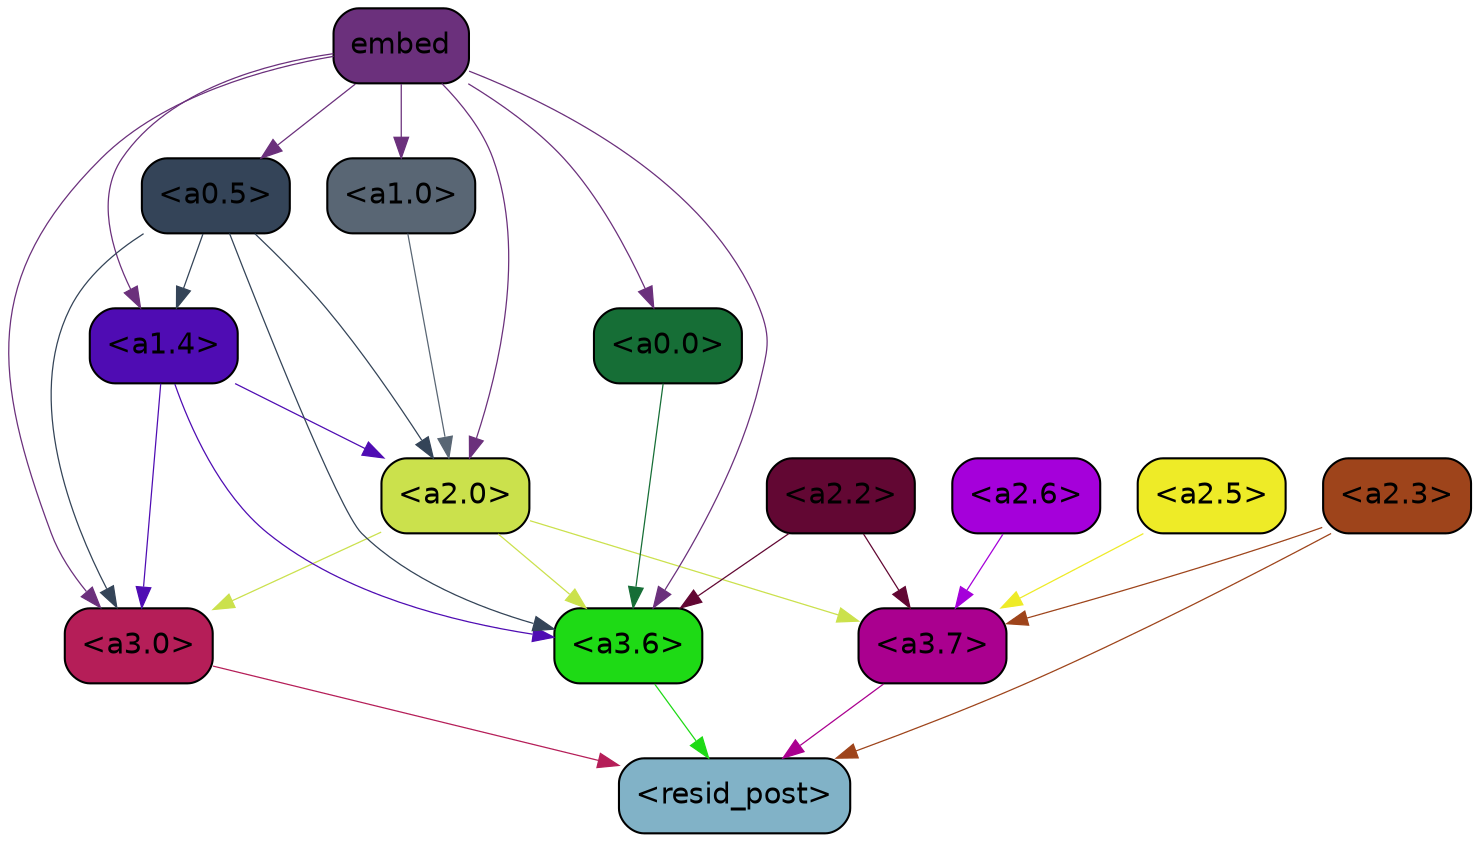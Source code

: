 strict digraph "" {
	graph [bgcolor=transparent,
		layout=dot,
		overlap=false,
		splines=true
	];
	"<a3.7>"	[color=black,
		fillcolor="#aa008f",
		fontname=Helvetica,
		shape=box,
		style="filled, rounded"];
	"<resid_post>"	[color=black,
		fillcolor="#81b2c7",
		fontname=Helvetica,
		shape=box,
		style="filled, rounded"];
	"<a3.7>" -> "<resid_post>"	[color="#aa008f",
		penwidth=0.6];
	"<a3.6>"	[color=black,
		fillcolor="#1eda15",
		fontname=Helvetica,
		shape=box,
		style="filled, rounded"];
	"<a3.6>" -> "<resid_post>"	[color="#1eda15",
		penwidth=0.6];
	"<a3.0>"	[color=black,
		fillcolor="#b51e58",
		fontname=Helvetica,
		shape=box,
		style="filled, rounded"];
	"<a3.0>" -> "<resid_post>"	[color="#b51e58",
		penwidth=0.6];
	"<a2.3>"	[color=black,
		fillcolor="#9e441b",
		fontname=Helvetica,
		shape=box,
		style="filled, rounded"];
	"<a2.3>" -> "<a3.7>"	[color="#9e441b",
		penwidth=0.6];
	"<a2.3>" -> "<resid_post>"	[color="#9e441b",
		penwidth=0.6];
	"<a2.0>"	[color=black,
		fillcolor="#cbe14c",
		fontname=Helvetica,
		shape=box,
		style="filled, rounded"];
	"<a2.0>" -> "<a3.7>"	[color="#cbe14c",
		penwidth=0.6];
	"<a2.0>" -> "<a3.6>"	[color="#cbe14c",
		penwidth=0.6];
	"<a2.0>" -> "<a3.0>"	[color="#cbe14c",
		penwidth=0.6];
	"<a1.4>"	[color=black,
		fillcolor="#4f0cb3",
		fontname=Helvetica,
		shape=box,
		style="filled, rounded"];
	"<a1.4>" -> "<a3.6>"	[color="#4f0cb3",
		penwidth=0.6];
	"<a1.4>" -> "<a3.0>"	[color="#4f0cb3",
		penwidth=0.6];
	"<a1.4>" -> "<a2.0>"	[color="#4f0cb3",
		penwidth=0.6];
	"<a2.6>"	[color=black,
		fillcolor="#a500da",
		fontname=Helvetica,
		shape=box,
		style="filled, rounded"];
	"<a2.6>" -> "<a3.7>"	[color="#a500da",
		penwidth=0.6];
	"<a2.5>"	[color=black,
		fillcolor="#eeeb27",
		fontname=Helvetica,
		shape=box,
		style="filled, rounded"];
	"<a2.5>" -> "<a3.7>"	[color="#eeeb27",
		penwidth=0.6];
	"<a2.2>"	[color=black,
		fillcolor="#620733",
		fontname=Helvetica,
		shape=box,
		style="filled, rounded"];
	"<a2.2>" -> "<a3.7>"	[color="#620733",
		penwidth=0.6];
	"<a2.2>" -> "<a3.6>"	[color="#620733",
		penwidth=0.6];
	embed	[color=black,
		fillcolor="#6b307c",
		fontname=Helvetica,
		shape=box,
		style="filled, rounded"];
	embed -> "<a3.6>"	[color="#6b307c",
		penwidth=0.6];
	embed -> "<a3.0>"	[color="#6b307c",
		penwidth=0.6];
	embed -> "<a2.0>"	[color="#6b307c",
		penwidth=0.6];
	embed -> "<a1.4>"	[color="#6b307c",
		penwidth=0.6];
	"<a0.5>"	[color=black,
		fillcolor="#344458",
		fontname=Helvetica,
		shape=box,
		style="filled, rounded"];
	embed -> "<a0.5>"	[color="#6b307c",
		penwidth=0.6];
	"<a0.0>"	[color=black,
		fillcolor="#166e36",
		fontname=Helvetica,
		shape=box,
		style="filled, rounded"];
	embed -> "<a0.0>"	[color="#6b307c",
		penwidth=0.6];
	"<a1.0>"	[color=black,
		fillcolor="#596674",
		fontname=Helvetica,
		shape=box,
		style="filled, rounded"];
	embed -> "<a1.0>"	[color="#6b307c",
		penwidth=0.6];
	"<a0.5>" -> "<a3.6>"	[color="#344458",
		penwidth=0.6];
	"<a0.5>" -> "<a3.0>"	[color="#344458",
		penwidth=0.6];
	"<a0.5>" -> "<a2.0>"	[color="#344458",
		penwidth=0.6];
	"<a0.5>" -> "<a1.4>"	[color="#344458",
		penwidth=0.6];
	"<a0.0>" -> "<a3.6>"	[color="#166e36",
		penwidth=0.6];
	"<a1.0>" -> "<a2.0>"	[color="#596674",
		penwidth=0.6];
}
